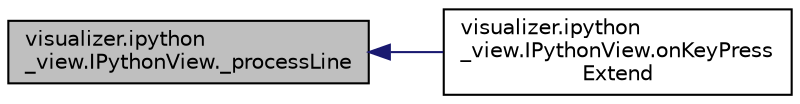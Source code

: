 digraph "visualizer.ipython_view.IPythonView._processLine"
{
  edge [fontname="Helvetica",fontsize="10",labelfontname="Helvetica",labelfontsize="10"];
  node [fontname="Helvetica",fontsize="10",shape=record];
  rankdir="LR";
  Node1 [label="visualizer.ipython\l_view.IPythonView._processLine",height=0.2,width=0.4,color="black", fillcolor="grey75", style="filled", fontcolor="black"];
  Node1 -> Node2 [dir="back",color="midnightblue",fontsize="10",style="solid"];
  Node2 [label="visualizer.ipython\l_view.IPythonView.onKeyPress\lExtend",height=0.2,width=0.4,color="black", fillcolor="white", style="filled",URL="$d1/dcb/classvisualizer_1_1ipython__view_1_1IPythonView.html#a0f261fe53c5813480f2fb71b9236f380",tooltip="Key press callback with plenty of shell goodness, like history, autocompletions, etc. "];
}
